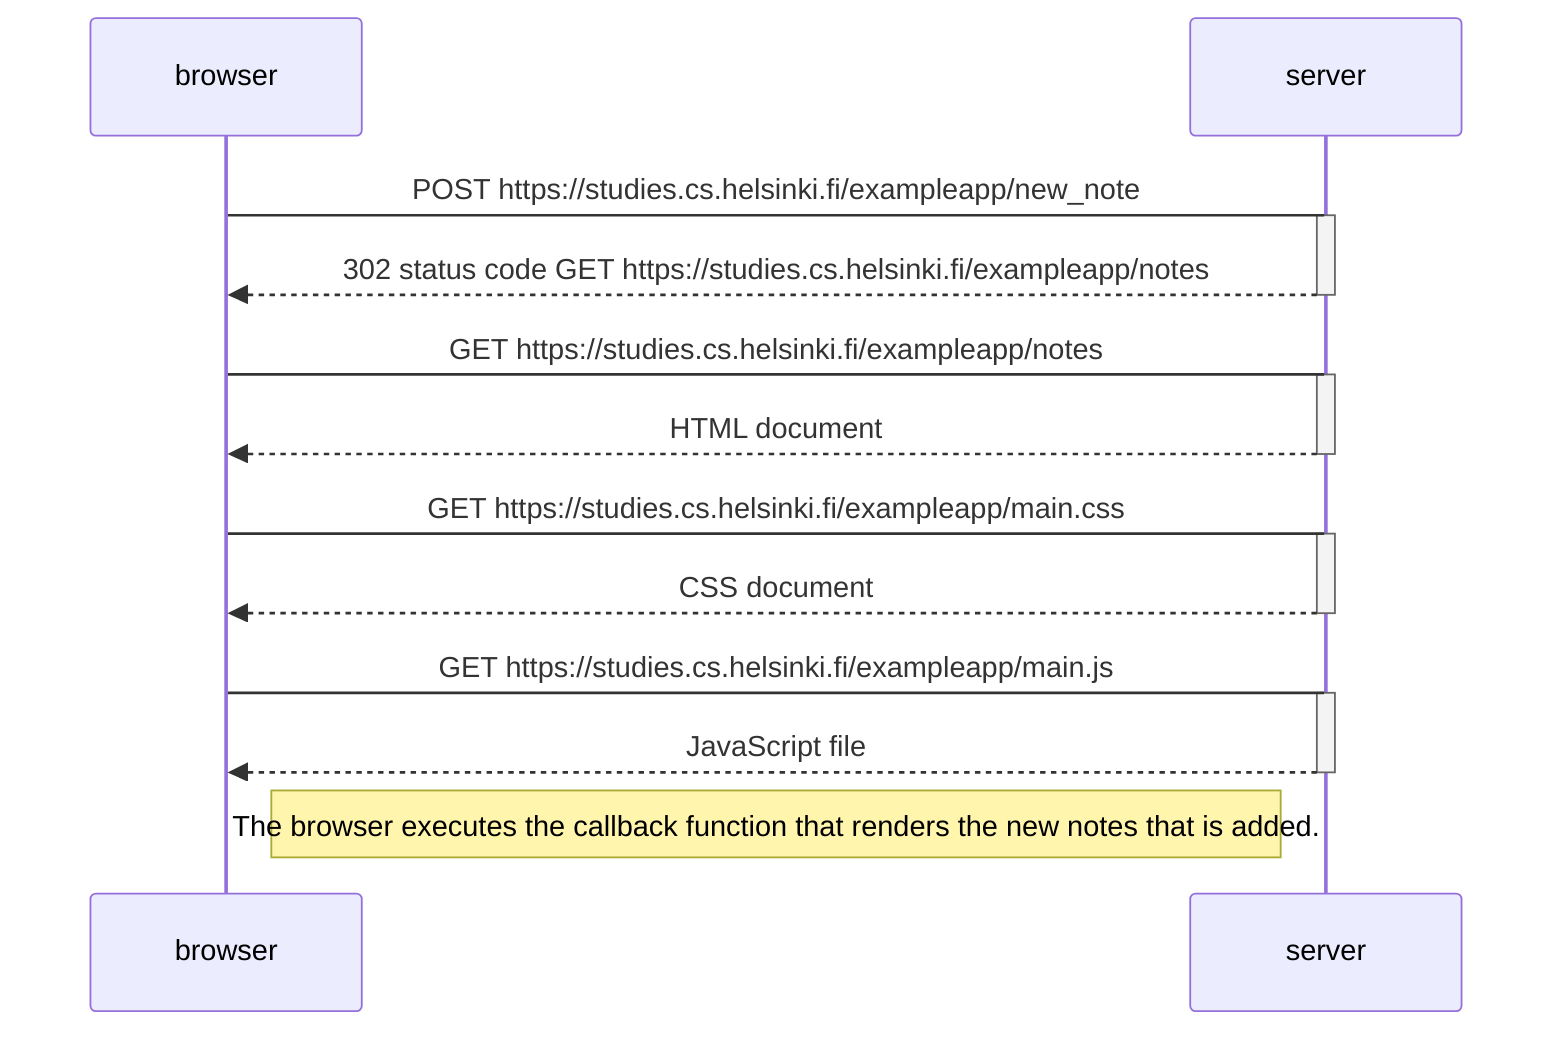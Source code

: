 sequenceDiagram
    participant browser
    participant server

    browser->server: POST https://studies.cs.helsinki.fi/exampleapp/new_note
    activate server
    server-->>browser: 302 status code GET https://studies.cs.helsinki.fi/exampleapp/notes
    deactivate server

    browser->server: GET https://studies.cs.helsinki.fi/exampleapp/notes
    activate server
    server-->>browser: HTML document
    deactivate server

    browser->server: GET https://studies.cs.helsinki.fi/exampleapp/main.css
    activate server
    server-->>browser: CSS document
    deactivate server

    browser->server: GET https://studies.cs.helsinki.fi/exampleapp/main.js
    activate server
    server-->>browser: JavaScript file
    deactivate server

    Note right of browser: The browser executes the callback function that renders the new notes that is added.